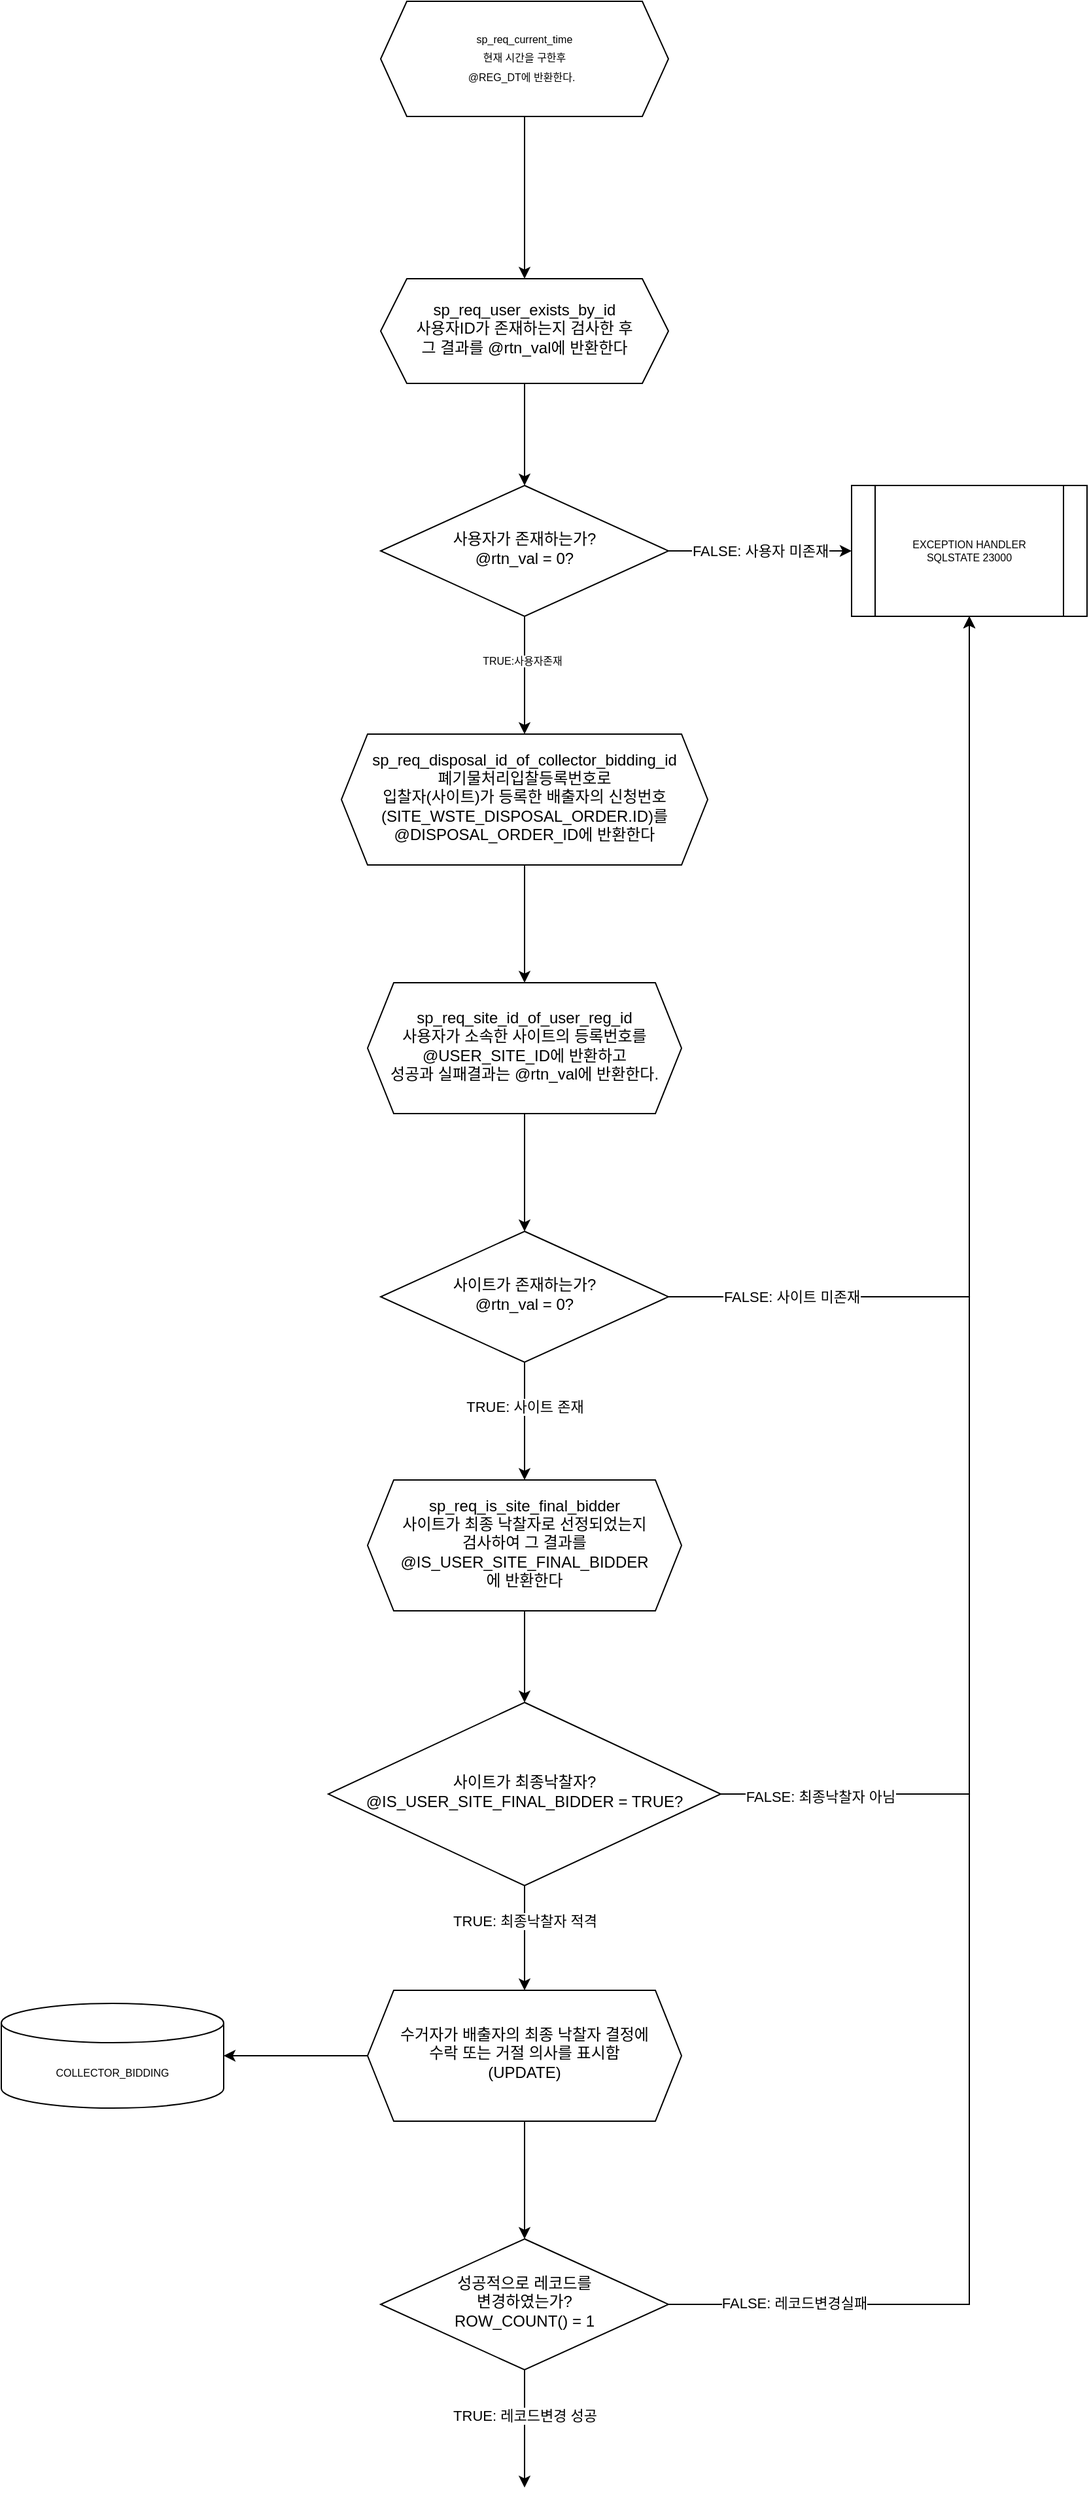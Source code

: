 <mxfile version="16.5.6" type="device"><diagram id="yySY9vK7rYap_eBIG5R3" name="Page-1"><mxGraphModel dx="1934" dy="3557" grid="1" gridSize="10" guides="1" tooltips="1" connect="1" arrows="1" fold="1" page="1" pageScale="1" pageWidth="827" pageHeight="1169" math="0" shadow="0"><root><mxCell id="0"/><mxCell id="1" parent="0"/><mxCell id="CMZ5Q1El2WQaPjV9q1QV-1" value="" style="edgeStyle=orthogonalEdgeStyle;rounded=0;orthogonalLoop=1;jettySize=auto;html=1;fontSize=8;" edge="1" parent="1" source="CMZ5Q1El2WQaPjV9q1QV-2" target="CMZ5Q1El2WQaPjV9q1QV-4"><mxGeometry relative="1" as="geometry"/></mxCell><mxCell id="CMZ5Q1El2WQaPjV9q1QV-2" value="&lt;font style=&quot;font-size: 8px&quot;&gt;sp_req_current_time&lt;br&gt;현재 시간을 구한후&lt;br&gt;@REG_DT에 반환한다.&amp;nbsp;&amp;nbsp;&lt;/font&gt;" style="shape=hexagon;perimeter=hexagonPerimeter2;whiteSpace=wrap;html=1;fixedSize=1;shadow=0;strokeWidth=1;spacing=6;spacingTop=-4;" vertex="1" parent="1"><mxGeometry x="-530" y="-2310" width="220" height="88" as="geometry"/></mxCell><mxCell id="CMZ5Q1El2WQaPjV9q1QV-3" value="" style="edgeStyle=orthogonalEdgeStyle;rounded=0;orthogonalLoop=1;jettySize=auto;html=1;fontSize=8;" edge="1" parent="1" source="CMZ5Q1El2WQaPjV9q1QV-4" target="CMZ5Q1El2WQaPjV9q1QV-8"><mxGeometry relative="1" as="geometry"/></mxCell><mxCell id="CMZ5Q1El2WQaPjV9q1QV-4" value="sp_req_user_exists_by_id&lt;br&gt;사용자ID가 존재하는지 검사한 후&lt;br&gt;그 결과를 @rtn_val에 반환한다" style="shape=hexagon;perimeter=hexagonPerimeter2;whiteSpace=wrap;html=1;fixedSize=1;shadow=0;strokeWidth=1;spacing=6;spacingTop=-4;" vertex="1" parent="1"><mxGeometry x="-530" y="-2098" width="220" height="80" as="geometry"/></mxCell><mxCell id="CMZ5Q1El2WQaPjV9q1QV-5" value="" style="edgeStyle=orthogonalEdgeStyle;rounded=0;orthogonalLoop=1;jettySize=auto;html=1;fontSize=8;" edge="1" parent="1" source="CMZ5Q1El2WQaPjV9q1QV-8" target="CMZ5Q1El2WQaPjV9q1QV-9"><mxGeometry relative="1" as="geometry"/></mxCell><mxCell id="CMZ5Q1El2WQaPjV9q1QV-6" value="TRUE:사용자존재" style="edgeLabel;html=1;align=center;verticalAlign=middle;resizable=0;points=[];fontSize=8;" vertex="1" connectable="0" parent="CMZ5Q1El2WQaPjV9q1QV-5"><mxGeometry x="-0.244" y="-2" relative="1" as="geometry"><mxPoint as="offset"/></mxGeometry></mxCell><mxCell id="CMZ5Q1El2WQaPjV9q1QV-21" value="" style="edgeStyle=orthogonalEdgeStyle;rounded=0;orthogonalLoop=1;jettySize=auto;html=1;" edge="1" parent="1" source="CMZ5Q1El2WQaPjV9q1QV-8" target="CMZ5Q1El2WQaPjV9q1QV-20"><mxGeometry relative="1" as="geometry"/></mxCell><mxCell id="CMZ5Q1El2WQaPjV9q1QV-22" value="FALSE: 사용자 미존재" style="edgeLabel;html=1;align=center;verticalAlign=middle;resizable=0;points=[];" vertex="1" connectable="0" parent="CMZ5Q1El2WQaPjV9q1QV-21"><mxGeometry x="-0.2" relative="1" as="geometry"><mxPoint x="14" as="offset"/></mxGeometry></mxCell><mxCell id="CMZ5Q1El2WQaPjV9q1QV-8" value="사용자가 존재하는가?&lt;br&gt;@rtn_val = 0?" style="rhombus;whiteSpace=wrap;html=1;shadow=0;strokeWidth=1;spacing=6;spacingTop=-4;" vertex="1" parent="1"><mxGeometry x="-530" y="-1940" width="220" height="100" as="geometry"/></mxCell><mxCell id="CMZ5Q1El2WQaPjV9q1QV-11" value="" style="edgeStyle=orthogonalEdgeStyle;rounded=0;orthogonalLoop=1;jettySize=auto;html=1;entryX=0.5;entryY=0;entryDx=0;entryDy=0;" edge="1" parent="1" source="CMZ5Q1El2WQaPjV9q1QV-9" target="CMZ5Q1El2WQaPjV9q1QV-12"><mxGeometry relative="1" as="geometry"><mxPoint x="-390" y="-1600" as="targetPoint"/></mxGeometry></mxCell><mxCell id="CMZ5Q1El2WQaPjV9q1QV-9" value="sp_req_disposal_id_of_collector_bidding_id&lt;br&gt;폐기물처리입찰등록번호로&lt;br&gt;입찰자(사이트)가 등록한 배출자의 신청번호&lt;br&gt;(SITE_WSTE_DISPOSAL_ORDER.ID)를 @DISPOSAL_ORDER_ID에 반환한다" style="shape=hexagon;perimeter=hexagonPerimeter2;whiteSpace=wrap;html=1;fixedSize=1;shadow=0;strokeWidth=1;spacing=6;spacingTop=-4;" vertex="1" parent="1"><mxGeometry x="-560" y="-1750" width="280" height="100" as="geometry"/></mxCell><mxCell id="CMZ5Q1El2WQaPjV9q1QV-14" value="" style="edgeStyle=orthogonalEdgeStyle;rounded=0;orthogonalLoop=1;jettySize=auto;html=1;entryX=0.5;entryY=0;entryDx=0;entryDy=0;" edge="1" parent="1" source="CMZ5Q1El2WQaPjV9q1QV-12" target="CMZ5Q1El2WQaPjV9q1QV-15"><mxGeometry relative="1" as="geometry"><mxPoint x="-360" y="-1400" as="targetPoint"/></mxGeometry></mxCell><mxCell id="CMZ5Q1El2WQaPjV9q1QV-12" value="sp_req_site_id_of_user_reg_id&lt;br&gt;사용자가 소속한 사이트의 등록번호를&lt;br&gt;@USER_SITE_ID에 반환하고&lt;br&gt;성공과 실패결과는&amp;nbsp;@rtn_val에 반환한다." style="shape=hexagon;perimeter=hexagonPerimeter2;whiteSpace=wrap;html=1;fixedSize=1;shadow=0;strokeWidth=1;spacing=6;spacingTop=-4;" vertex="1" parent="1"><mxGeometry x="-540" y="-1560" width="240" height="100" as="geometry"/></mxCell><mxCell id="CMZ5Q1El2WQaPjV9q1QV-19" value="" style="edgeStyle=orthogonalEdgeStyle;rounded=0;orthogonalLoop=1;jettySize=auto;html=1;" edge="1" parent="1" source="CMZ5Q1El2WQaPjV9q1QV-15" target="CMZ5Q1El2WQaPjV9q1QV-17"><mxGeometry relative="1" as="geometry"><Array as="points"><mxPoint x="-420" y="-1230"/><mxPoint x="-420" y="-1230"/></Array></mxGeometry></mxCell><mxCell id="CMZ5Q1El2WQaPjV9q1QV-23" value="TRUE: 사이트 존재" style="edgeLabel;html=1;align=center;verticalAlign=middle;resizable=0;points=[];" vertex="1" connectable="0" parent="CMZ5Q1El2WQaPjV9q1QV-19"><mxGeometry x="-0.244" relative="1" as="geometry"><mxPoint as="offset"/></mxGeometry></mxCell><mxCell id="CMZ5Q1El2WQaPjV9q1QV-24" style="edgeStyle=orthogonalEdgeStyle;rounded=0;orthogonalLoop=1;jettySize=auto;html=1;exitX=1;exitY=0.5;exitDx=0;exitDy=0;entryX=0.5;entryY=1;entryDx=0;entryDy=0;" edge="1" parent="1" source="CMZ5Q1El2WQaPjV9q1QV-15" target="CMZ5Q1El2WQaPjV9q1QV-20"><mxGeometry relative="1" as="geometry"/></mxCell><mxCell id="CMZ5Q1El2WQaPjV9q1QV-25" value="FALSE: 사이트 미존재" style="edgeLabel;html=1;align=center;verticalAlign=middle;resizable=0;points=[];" vertex="1" connectable="0" parent="CMZ5Q1El2WQaPjV9q1QV-24"><mxGeometry x="-0.749" relative="1" as="geometry"><mxPoint as="offset"/></mxGeometry></mxCell><mxCell id="CMZ5Q1El2WQaPjV9q1QV-15" value="사이트가 존재하는가?&lt;br&gt;@rtn_val = 0?" style="rhombus;whiteSpace=wrap;html=1;shadow=0;strokeWidth=1;spacing=6;spacingTop=-4;" vertex="1" parent="1"><mxGeometry x="-530" y="-1370" width="220" height="100" as="geometry"/></mxCell><mxCell id="CMZ5Q1El2WQaPjV9q1QV-16" value="" style="edgeStyle=orthogonalEdgeStyle;rounded=0;orthogonalLoop=1;jettySize=auto;html=1;entryX=0.5;entryY=0;entryDx=0;entryDy=0;" edge="1" source="CMZ5Q1El2WQaPjV9q1QV-17" target="CMZ5Q1El2WQaPjV9q1QV-18" parent="1"><mxGeometry relative="1" as="geometry"><mxPoint x="-360" y="-1020" as="targetPoint"/></mxGeometry></mxCell><mxCell id="CMZ5Q1El2WQaPjV9q1QV-17" value="sp_req_is_site_final_bidder&lt;br&gt;사이트가 최종 낙찰자로 선정되었는지&lt;br&gt;검사하여 그 결과를&lt;br&gt;@IS_USER_SITE_FINAL_BIDDER&lt;br&gt;에 반환한다" style="shape=hexagon;perimeter=hexagonPerimeter2;whiteSpace=wrap;html=1;fixedSize=1;shadow=0;strokeWidth=1;spacing=6;spacingTop=-4;" vertex="1" parent="1"><mxGeometry x="-540" y="-1180" width="240" height="100" as="geometry"/></mxCell><mxCell id="CMZ5Q1El2WQaPjV9q1QV-26" style="edgeStyle=orthogonalEdgeStyle;rounded=0;orthogonalLoop=1;jettySize=auto;html=1;exitX=1;exitY=0.5;exitDx=0;exitDy=0;entryX=0.5;entryY=1;entryDx=0;entryDy=0;" edge="1" parent="1" source="CMZ5Q1El2WQaPjV9q1QV-18" target="CMZ5Q1El2WQaPjV9q1QV-20"><mxGeometry relative="1" as="geometry"/></mxCell><mxCell id="CMZ5Q1El2WQaPjV9q1QV-27" value="FALSE: 최종낙찰자 아님" style="edgeLabel;html=1;align=center;verticalAlign=middle;resizable=0;points=[];" vertex="1" connectable="0" parent="CMZ5Q1El2WQaPjV9q1QV-26"><mxGeometry x="-0.861" y="-2" relative="1" as="geometry"><mxPoint as="offset"/></mxGeometry></mxCell><mxCell id="CMZ5Q1El2WQaPjV9q1QV-31" value="" style="edgeStyle=orthogonalEdgeStyle;rounded=0;orthogonalLoop=1;jettySize=auto;html=1;" edge="1" parent="1" source="CMZ5Q1El2WQaPjV9q1QV-18" target="CMZ5Q1El2WQaPjV9q1QV-29"><mxGeometry relative="1" as="geometry"><Array as="points"><mxPoint x="-420" y="-840"/><mxPoint x="-420" y="-840"/></Array></mxGeometry></mxCell><mxCell id="CMZ5Q1El2WQaPjV9q1QV-41" value="TRUE: 최종낙찰자 적격" style="edgeLabel;html=1;align=center;verticalAlign=middle;resizable=0;points=[];" vertex="1" connectable="0" parent="CMZ5Q1El2WQaPjV9q1QV-31"><mxGeometry x="-0.33" relative="1" as="geometry"><mxPoint as="offset"/></mxGeometry></mxCell><mxCell id="CMZ5Q1El2WQaPjV9q1QV-18" value="사이트가 최종낙찰자?&lt;br&gt;@IS_USER_SITE_FINAL_BIDDER = TRUE?" style="rhombus;whiteSpace=wrap;html=1;shadow=0;strokeWidth=1;spacing=6;spacingTop=-4;" vertex="1" parent="1"><mxGeometry x="-570" y="-1010" width="300" height="140" as="geometry"/></mxCell><mxCell id="CMZ5Q1El2WQaPjV9q1QV-20" value="EXCEPTION HANDLER&lt;br&gt;SQLSTATE 23000" style="shape=process;whiteSpace=wrap;html=1;backgroundOutline=1;fontSize=8;" vertex="1" parent="1"><mxGeometry x="-170" y="-1940" width="180" height="100" as="geometry"/></mxCell><mxCell id="CMZ5Q1El2WQaPjV9q1QV-28" value="" style="edgeStyle=orthogonalEdgeStyle;rounded=0;orthogonalLoop=1;jettySize=auto;html=1;entryX=0.5;entryY=0;entryDx=0;entryDy=0;" edge="1" source="CMZ5Q1El2WQaPjV9q1QV-29" target="CMZ5Q1El2WQaPjV9q1QV-30" parent="1"><mxGeometry relative="1" as="geometry"><mxPoint x="-360" y="-630" as="targetPoint"/></mxGeometry></mxCell><mxCell id="CMZ5Q1El2WQaPjV9q1QV-33" value="" style="edgeStyle=orthogonalEdgeStyle;rounded=0;orthogonalLoop=1;jettySize=auto;html=1;" edge="1" parent="1" source="CMZ5Q1El2WQaPjV9q1QV-29" target="CMZ5Q1El2WQaPjV9q1QV-32"><mxGeometry relative="1" as="geometry"/></mxCell><mxCell id="CMZ5Q1El2WQaPjV9q1QV-29" value="수거자가 배출자의 최종 낙찰자 결정에&lt;br&gt;수락 또는 거절 의사를 표시함&lt;br&gt;(UPDATE)" style="shape=hexagon;perimeter=hexagonPerimeter2;whiteSpace=wrap;html=1;fixedSize=1;shadow=0;strokeWidth=1;spacing=6;spacingTop=-4;" vertex="1" parent="1"><mxGeometry x="-540" y="-790" width="240" height="100" as="geometry"/></mxCell><mxCell id="CMZ5Q1El2WQaPjV9q1QV-34" style="edgeStyle=orthogonalEdgeStyle;rounded=0;orthogonalLoop=1;jettySize=auto;html=1;exitX=1;exitY=0.5;exitDx=0;exitDy=0;entryX=0.5;entryY=1;entryDx=0;entryDy=0;" edge="1" parent="1" source="CMZ5Q1El2WQaPjV9q1QV-30" target="CMZ5Q1El2WQaPjV9q1QV-20"><mxGeometry relative="1" as="geometry"/></mxCell><mxCell id="CMZ5Q1El2WQaPjV9q1QV-35" value="FALSE: 레코드변경실패" style="edgeLabel;html=1;align=center;verticalAlign=middle;resizable=0;points=[];" vertex="1" connectable="0" parent="CMZ5Q1El2WQaPjV9q1QV-34"><mxGeometry x="-0.874" y="1" relative="1" as="geometry"><mxPoint as="offset"/></mxGeometry></mxCell><mxCell id="CMZ5Q1El2WQaPjV9q1QV-39" value="" style="edgeStyle=orthogonalEdgeStyle;rounded=0;orthogonalLoop=1;jettySize=auto;html=1;entryX=0.5;entryY=0;entryDx=0;entryDy=0;" edge="1" parent="1" source="CMZ5Q1El2WQaPjV9q1QV-30"><mxGeometry relative="1" as="geometry"><mxPoint x="-420.0" y="-410" as="targetPoint"/></mxGeometry></mxCell><mxCell id="CMZ5Q1El2WQaPjV9q1QV-40" value="TRUE: 레코드변경 성공" style="edgeLabel;html=1;align=center;verticalAlign=middle;resizable=0;points=[];" vertex="1" connectable="0" parent="CMZ5Q1El2WQaPjV9q1QV-39"><mxGeometry x="-0.222" relative="1" as="geometry"><mxPoint as="offset"/></mxGeometry></mxCell><mxCell id="CMZ5Q1El2WQaPjV9q1QV-30" value="성공적으로 레코드를&lt;br&gt;변경하였는가?&lt;br&gt;ROW_COUNT() = 1" style="rhombus;whiteSpace=wrap;html=1;shadow=0;strokeWidth=1;spacing=6;spacingTop=-4;" vertex="1" parent="1"><mxGeometry x="-530" y="-600" width="220" height="100" as="geometry"/></mxCell><mxCell id="CMZ5Q1El2WQaPjV9q1QV-32" value="COLLECTOR_BIDDING" style="shape=cylinder3;whiteSpace=wrap;html=1;boundedLbl=1;backgroundOutline=1;size=15;fontSize=8;" vertex="1" parent="1"><mxGeometry x="-820" y="-780" width="170" height="80" as="geometry"/></mxCell></root></mxGraphModel></diagram></mxfile>
